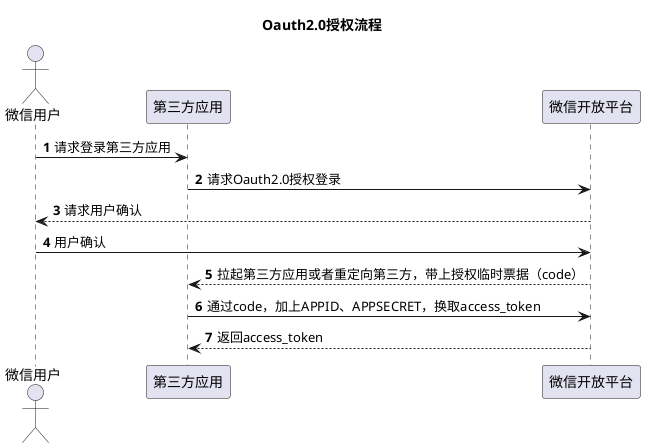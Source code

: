 @startuml
'https://plantuml.com/sequence-diagram

title Oauth2.0授权流程
actor "微信用户" as user
participant "第三方应用" as app
participant "微信开放平台" as platform

autonumber

user -> app: 请求登录第三方应用
app -> platform: 请求Oauth2.0授权登录
platform --> user: 请求用户确认
user -> platform: 用户确认
platform --> app: 拉起第三方应用或者重定向第三方，带上授权临时票据（code）
app -> platform: 通过code，加上APPID、APPSECRET，换取access_token
platform --> app: 返回access_token
@enduml
